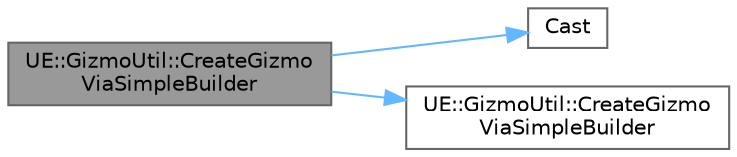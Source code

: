 digraph "UE::GizmoUtil::CreateGizmoViaSimpleBuilder"
{
 // INTERACTIVE_SVG=YES
 // LATEX_PDF_SIZE
  bgcolor="transparent";
  edge [fontname=Helvetica,fontsize=10,labelfontname=Helvetica,labelfontsize=10];
  node [fontname=Helvetica,fontsize=10,shape=box,height=0.2,width=0.4];
  rankdir="LR";
  Node1 [id="Node000001",label="UE::GizmoUtil::CreateGizmo\lViaSimpleBuilder",height=0.2,width=0.4,color="gray40", fillcolor="grey60", style="filled", fontcolor="black",tooltip="Template version of CreateGizmoViaSimpleBuilder that does a cast on return."];
  Node1 -> Node2 [id="edge1_Node000001_Node000002",color="steelblue1",style="solid",tooltip=" "];
  Node2 [id="Node000002",label="Cast",height=0.2,width=0.4,color="grey40", fillcolor="white", style="filled",URL="$d4/d55/Casts_8h.html#af337187a7ebe36fac35ea41db8a65ba9",tooltip=" "];
  Node1 -> Node3 [id="edge2_Node000001_Node000003",color="steelblue1",style="solid",tooltip=" "];
  Node3 [id="Node000003",label="UE::GizmoUtil::CreateGizmo\lViaSimpleBuilder",height=0.2,width=0.4,color="grey40", fillcolor="white", style="filled",URL="$d1/de8/namespaceUE_1_1GizmoUtil.html#a6e1528425d5f3ae6286f7902ee7147d9",tooltip="Uses the gizmo manager to create a gizmo of the given class (assuming that the gizmo type does not ne..."];
}
